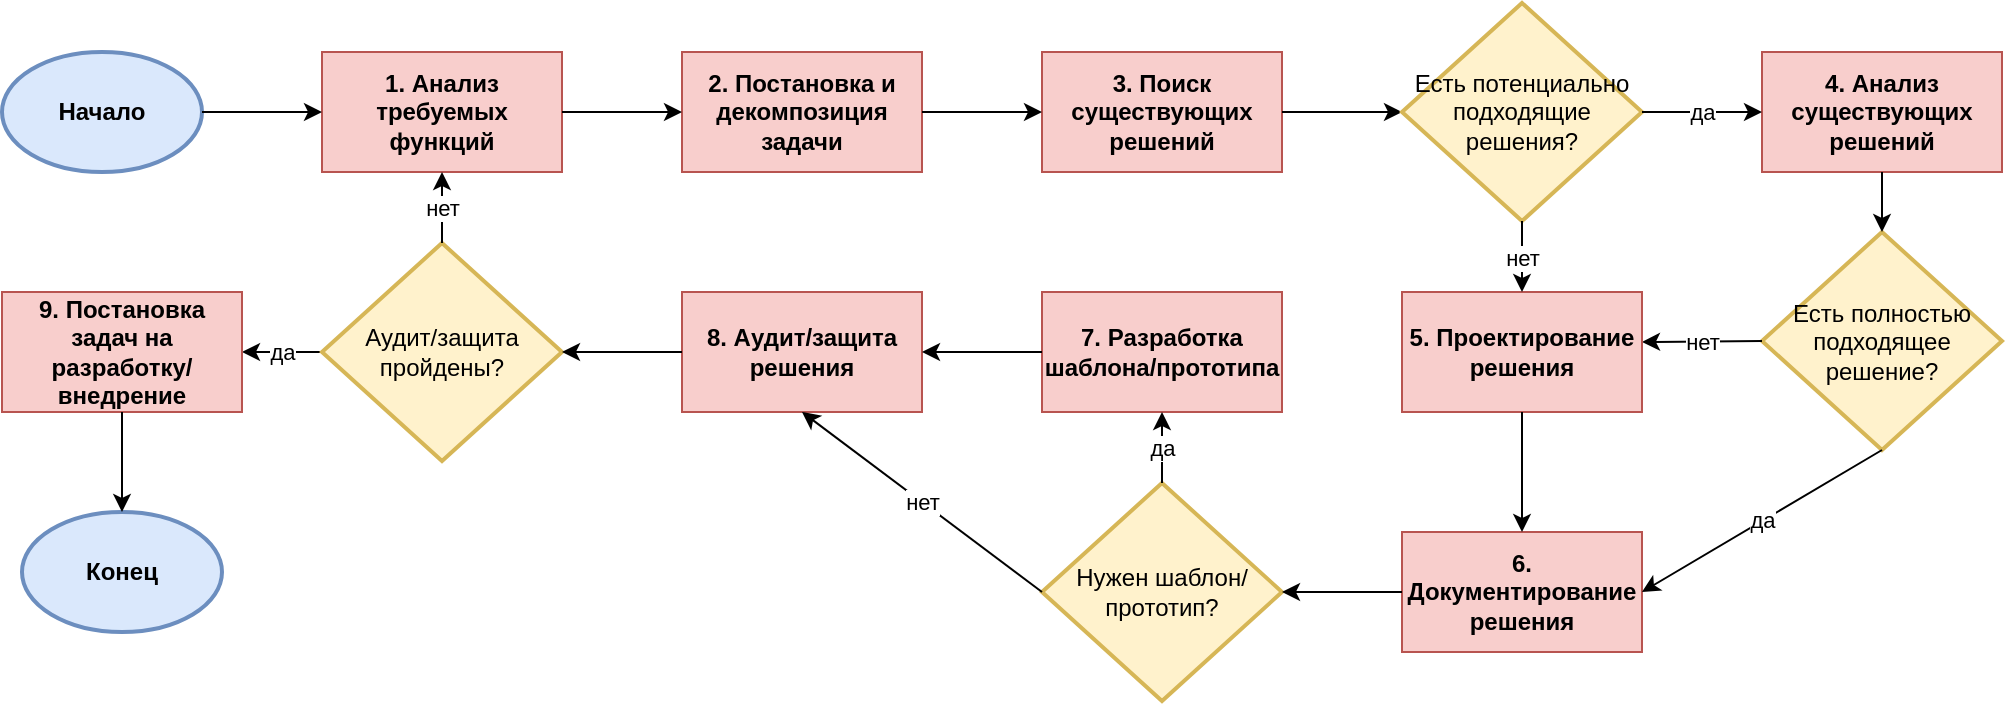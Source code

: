 <mxfile version="18.0.1" type="device"><diagram id="ImRW0Lg9H48CuMVK5_SL" name="Страница 1"><mxGraphModel dx="1038" dy="1818" grid="1" gridSize="10" guides="1" tooltips="1" connect="1" arrows="1" fold="1" page="1" pageScale="1" pageWidth="827" pageHeight="1169" math="0" shadow="0"><root><mxCell id="0"/><mxCell id="1" parent="0"/><mxCell id="Qw02jKB4uYlw4XKaaR8z-24" value="&lt;b&gt;Начало&lt;/b&gt;" style="strokeWidth=2;html=1;shape=mxgraph.flowchart.start_1;whiteSpace=wrap;fillColor=#dae8fc;strokeColor=#6c8ebf;" vertex="1" parent="1"><mxGeometry x="20" y="20" width="100" height="60" as="geometry"/></mxCell><mxCell id="Qw02jKB4uYlw4XKaaR8z-25" value="&lt;b&gt;1. Анализ требуемых функций&lt;/b&gt;" style="rounded=0;whiteSpace=wrap;html=1;fillColor=#f8cecc;strokeColor=#b85450;" vertex="1" parent="1"><mxGeometry x="180" y="20" width="120" height="60" as="geometry"/></mxCell><mxCell id="Qw02jKB4uYlw4XKaaR8z-26" value="&lt;b&gt;2. Постановка и декомпозиция задачи&lt;/b&gt;" style="rounded=0;whiteSpace=wrap;html=1;fillColor=#f8cecc;strokeColor=#b85450;" vertex="1" parent="1"><mxGeometry x="360" y="20" width="120" height="60" as="geometry"/></mxCell><mxCell id="Qw02jKB4uYlw4XKaaR8z-27" value="&lt;b&gt;3. Поиск существующих решений&lt;/b&gt;" style="rounded=0;whiteSpace=wrap;html=1;fillColor=#f8cecc;strokeColor=#b85450;" vertex="1" parent="1"><mxGeometry x="540" y="20" width="120" height="60" as="geometry"/></mxCell><mxCell id="Qw02jKB4uYlw4XKaaR8z-28" value="&lt;b&gt;4. Анализ существующих решений&lt;/b&gt;" style="rounded=0;whiteSpace=wrap;html=1;fillColor=#f8cecc;strokeColor=#b85450;" vertex="1" parent="1"><mxGeometry x="900" y="20" width="120" height="60" as="geometry"/></mxCell><mxCell id="Qw02jKB4uYlw4XKaaR8z-30" value="" style="endArrow=classic;html=1;rounded=0;exitX=1;exitY=0.5;exitDx=0;exitDy=0;" edge="1" parent="1" source="Qw02jKB4uYlw4XKaaR8z-25"><mxGeometry width="50" height="50" relative="1" as="geometry"><mxPoint x="330" y="230" as="sourcePoint"/><mxPoint x="360" y="50" as="targetPoint"/></mxGeometry></mxCell><mxCell id="Qw02jKB4uYlw4XKaaR8z-33" value="Есть полностью подходящее решение?" style="strokeWidth=2;html=1;shape=mxgraph.flowchart.decision;whiteSpace=wrap;fillColor=#fff2cc;strokeColor=#d6b656;" vertex="1" parent="1"><mxGeometry x="900" y="110" width="120" height="109" as="geometry"/></mxCell><mxCell id="Qw02jKB4uYlw4XKaaR8z-36" value="" style="endArrow=classic;html=1;rounded=0;exitX=1;exitY=0.5;exitDx=0;exitDy=0;entryX=0;entryY=0.5;entryDx=0;entryDy=0;" edge="1" parent="1" source="Qw02jKB4uYlw4XKaaR8z-26" target="Qw02jKB4uYlw4XKaaR8z-27"><mxGeometry width="50" height="50" relative="1" as="geometry"><mxPoint x="500" y="80" as="sourcePoint"/><mxPoint x="550" y="30" as="targetPoint"/></mxGeometry></mxCell><mxCell id="Qw02jKB4uYlw4XKaaR8z-37" value="" style="endArrow=classic;html=1;rounded=0;exitX=1;exitY=0.5;exitDx=0;exitDy=0;entryX=0;entryY=0.5;entryDx=0;entryDy=0;entryPerimeter=0;" edge="1" parent="1" source="Qw02jKB4uYlw4XKaaR8z-27" target="Qw02jKB4uYlw4XKaaR8z-62"><mxGeometry width="50" height="50" relative="1" as="geometry"><mxPoint x="670" y="70" as="sourcePoint"/><mxPoint x="700" y="50" as="targetPoint"/></mxGeometry></mxCell><mxCell id="Qw02jKB4uYlw4XKaaR8z-38" value="" style="endArrow=classic;html=1;rounded=0;exitX=0.5;exitY=1;exitDx=0;exitDy=0;entryX=0.5;entryY=0;entryDx=0;entryDy=0;entryPerimeter=0;" edge="1" parent="1" source="Qw02jKB4uYlw4XKaaR8z-28" target="Qw02jKB4uYlw4XKaaR8z-33"><mxGeometry width="50" height="50" relative="1" as="geometry"><mxPoint x="840" y="150" as="sourcePoint"/><mxPoint x="890" y="100" as="targetPoint"/></mxGeometry></mxCell><mxCell id="Qw02jKB4uYlw4XKaaR8z-39" value="&lt;b&gt;6. Документирование решения&lt;/b&gt;" style="rounded=0;whiteSpace=wrap;html=1;fillColor=#f8cecc;strokeColor=#b85450;" vertex="1" parent="1"><mxGeometry x="720" y="260" width="120" height="60" as="geometry"/></mxCell><mxCell id="Qw02jKB4uYlw4XKaaR8z-40" value="нет" style="endArrow=classic;html=1;rounded=0;exitX=0;exitY=0.5;exitDx=0;exitDy=0;exitPerimeter=0;" edge="1" parent="1" source="Qw02jKB4uYlw4XKaaR8z-33"><mxGeometry width="50" height="50" relative="1" as="geometry"><mxPoint x="840" y="130" as="sourcePoint"/><mxPoint x="840" y="165" as="targetPoint"/></mxGeometry></mxCell><mxCell id="Qw02jKB4uYlw4XKaaR8z-41" value="&lt;b&gt;5. Проектирование решения&lt;/b&gt;" style="rounded=0;whiteSpace=wrap;html=1;fillColor=#f8cecc;strokeColor=#b85450;" vertex="1" parent="1"><mxGeometry x="720" y="140" width="120" height="60" as="geometry"/></mxCell><mxCell id="Qw02jKB4uYlw4XKaaR8z-44" value="Нужен шаблон/прототип?" style="strokeWidth=2;html=1;shape=mxgraph.flowchart.decision;whiteSpace=wrap;fillColor=#fff2cc;strokeColor=#d6b656;" vertex="1" parent="1"><mxGeometry x="540" y="235.5" width="120" height="109" as="geometry"/></mxCell><mxCell id="Qw02jKB4uYlw4XKaaR8z-47" value="" style="endArrow=classic;html=1;rounded=0;exitX=0;exitY=0.5;exitDx=0;exitDy=0;entryX=1;entryY=0.5;entryDx=0;entryDy=0;entryPerimeter=0;" edge="1" parent="1" source="Qw02jKB4uYlw4XKaaR8z-39" target="Qw02jKB4uYlw4XKaaR8z-44"><mxGeometry width="50" height="50" relative="1" as="geometry"><mxPoint x="660" y="130" as="sourcePoint"/><mxPoint x="690" y="370" as="targetPoint"/></mxGeometry></mxCell><mxCell id="Qw02jKB4uYlw4XKaaR8z-48" value="&lt;b&gt;7. Разработка шаблона/прототипа&lt;/b&gt;" style="rounded=0;whiteSpace=wrap;html=1;fillColor=#f8cecc;strokeColor=#b85450;" vertex="1" parent="1"><mxGeometry x="540" y="140" width="120" height="60" as="geometry"/></mxCell><mxCell id="Qw02jKB4uYlw4XKaaR8z-50" value="&lt;b&gt;8. Аудит/защита решения&lt;/b&gt;" style="rounded=0;whiteSpace=wrap;html=1;fillColor=#f8cecc;strokeColor=#b85450;" vertex="1" parent="1"><mxGeometry x="360" y="140" width="120" height="60" as="geometry"/></mxCell><mxCell id="Qw02jKB4uYlw4XKaaR8z-51" value="" style="endArrow=classic;html=1;rounded=0;exitX=0;exitY=0.5;exitDx=0;exitDy=0;entryX=1;entryY=0.5;entryDx=0;entryDy=0;" edge="1" parent="1" source="Qw02jKB4uYlw4XKaaR8z-48" target="Qw02jKB4uYlw4XKaaR8z-50"><mxGeometry width="50" height="50" relative="1" as="geometry"><mxPoint x="460" y="220" as="sourcePoint"/><mxPoint x="510" y="170" as="targetPoint"/></mxGeometry></mxCell><mxCell id="Qw02jKB4uYlw4XKaaR8z-64" value="да" style="edgeStyle=orthogonalEdgeStyle;rounded=0;orthogonalLoop=1;jettySize=auto;html=1;" edge="1" parent="1" source="Qw02jKB4uYlw4XKaaR8z-53" target="Qw02jKB4uYlw4XKaaR8z-57"><mxGeometry relative="1" as="geometry"/></mxCell><mxCell id="Qw02jKB4uYlw4XKaaR8z-53" value="Аудит/защита пройдены?" style="strokeWidth=2;html=1;shape=mxgraph.flowchart.decision;whiteSpace=wrap;fillColor=#fff2cc;strokeColor=#d6b656;" vertex="1" parent="1"><mxGeometry x="180" y="115.5" width="120" height="109" as="geometry"/></mxCell><mxCell id="Qw02jKB4uYlw4XKaaR8z-54" value="" style="endArrow=classic;html=1;rounded=0;exitX=1;exitY=0.5;exitDx=0;exitDy=0;exitPerimeter=0;entryX=0;entryY=0.5;entryDx=0;entryDy=0;" edge="1" parent="1" source="Qw02jKB4uYlw4XKaaR8z-24" target="Qw02jKB4uYlw4XKaaR8z-25"><mxGeometry width="50" height="50" relative="1" as="geometry"><mxPoint x="130" y="10" as="sourcePoint"/><mxPoint x="180" y="-40" as="targetPoint"/></mxGeometry></mxCell><mxCell id="Qw02jKB4uYlw4XKaaR8z-55" value="" style="endArrow=classic;html=1;rounded=0;entryX=1;entryY=0.5;entryDx=0;entryDy=0;entryPerimeter=0;" edge="1" parent="1" target="Qw02jKB4uYlw4XKaaR8z-53"><mxGeometry width="50" height="50" relative="1" as="geometry"><mxPoint x="360" y="170" as="sourcePoint"/><mxPoint x="350" y="90" as="targetPoint"/></mxGeometry></mxCell><mxCell id="Qw02jKB4uYlw4XKaaR8z-56" value="нет" style="endArrow=classic;html=1;rounded=0;exitX=0.5;exitY=0;exitDx=0;exitDy=0;exitPerimeter=0;entryX=0.5;entryY=1;entryDx=0;entryDy=0;" edge="1" parent="1" source="Qw02jKB4uYlw4XKaaR8z-53" target="Qw02jKB4uYlw4XKaaR8z-25"><mxGeometry width="50" height="50" relative="1" as="geometry"><mxPoint x="300" y="120" as="sourcePoint"/><mxPoint x="420" y="60" as="targetPoint"/></mxGeometry></mxCell><mxCell id="Qw02jKB4uYlw4XKaaR8z-57" value="&lt;b&gt;9. Постановка задач на разработку/внедрение&lt;/b&gt;" style="rounded=0;whiteSpace=wrap;html=1;fillColor=#f8cecc;strokeColor=#b85450;" vertex="1" parent="1"><mxGeometry x="20" y="140" width="120" height="60" as="geometry"/></mxCell><mxCell id="Qw02jKB4uYlw4XKaaR8z-59" value="&lt;b&gt;Конец&lt;/b&gt;" style="strokeWidth=2;html=1;shape=mxgraph.flowchart.start_1;whiteSpace=wrap;fillColor=#dae8fc;strokeColor=#6c8ebf;" vertex="1" parent="1"><mxGeometry x="30" y="250" width="100" height="60" as="geometry"/></mxCell><mxCell id="Qw02jKB4uYlw4XKaaR8z-60" value="" style="endArrow=classic;html=1;rounded=0;exitX=0.5;exitY=1;exitDx=0;exitDy=0;entryX=0.5;entryY=0;entryDx=0;entryDy=0;entryPerimeter=0;" edge="1" parent="1" source="Qw02jKB4uYlw4XKaaR8z-57" target="Qw02jKB4uYlw4XKaaR8z-59"><mxGeometry width="50" height="50" relative="1" as="geometry"><mxPoint x="340" y="410" as="sourcePoint"/><mxPoint x="390" y="360" as="targetPoint"/></mxGeometry></mxCell><mxCell id="Qw02jKB4uYlw4XKaaR8z-62" value="Есть потенциально подходящие решения?" style="strokeWidth=2;html=1;shape=mxgraph.flowchart.decision;whiteSpace=wrap;fillColor=#fff2cc;strokeColor=#d6b656;" vertex="1" parent="1"><mxGeometry x="720" y="-4.5" width="120" height="109" as="geometry"/></mxCell><mxCell id="Qw02jKB4uYlw4XKaaR8z-65" value="да" style="endArrow=classic;html=1;rounded=0;entryX=0;entryY=0.5;entryDx=0;entryDy=0;" edge="1" parent="1" target="Qw02jKB4uYlw4XKaaR8z-28"><mxGeometry width="50" height="50" relative="1" as="geometry"><mxPoint x="840" y="50" as="sourcePoint"/><mxPoint x="890" as="targetPoint"/></mxGeometry></mxCell><mxCell id="Qw02jKB4uYlw4XKaaR8z-66" value="нет" style="endArrow=classic;html=1;rounded=0;exitX=0.5;exitY=1;exitDx=0;exitDy=0;exitPerimeter=0;entryX=0.5;entryY=0;entryDx=0;entryDy=0;" edge="1" parent="1" source="Qw02jKB4uYlw4XKaaR8z-62" target="Qw02jKB4uYlw4XKaaR8z-41"><mxGeometry width="50" height="50" relative="1" as="geometry"><mxPoint x="820" y="140" as="sourcePoint"/><mxPoint x="870" y="90" as="targetPoint"/></mxGeometry></mxCell><mxCell id="Qw02jKB4uYlw4XKaaR8z-68" value="да" style="endArrow=classic;html=1;rounded=0;exitX=0.5;exitY=1;exitDx=0;exitDy=0;exitPerimeter=0;entryX=1;entryY=0.5;entryDx=0;entryDy=0;" edge="1" parent="1" source="Qw02jKB4uYlw4XKaaR8z-33" target="Qw02jKB4uYlw4XKaaR8z-39"><mxGeometry width="50" height="50" relative="1" as="geometry"><mxPoint x="930" y="340" as="sourcePoint"/><mxPoint x="980" y="290" as="targetPoint"/></mxGeometry></mxCell><mxCell id="Qw02jKB4uYlw4XKaaR8z-69" value="да" style="endArrow=classic;html=1;rounded=0;exitX=0.5;exitY=0;exitDx=0;exitDy=0;exitPerimeter=0;entryX=0.5;entryY=1;entryDx=0;entryDy=0;" edge="1" parent="1" source="Qw02jKB4uYlw4XKaaR8z-44" target="Qw02jKB4uYlw4XKaaR8z-48"><mxGeometry width="50" height="50" relative="1" as="geometry"><mxPoint x="560" y="260" as="sourcePoint"/><mxPoint x="610" y="210" as="targetPoint"/></mxGeometry></mxCell><mxCell id="Qw02jKB4uYlw4XKaaR8z-70" value="" style="endArrow=classic;html=1;rounded=0;exitX=0.5;exitY=1;exitDx=0;exitDy=0;entryX=0.5;entryY=0;entryDx=0;entryDy=0;" edge="1" parent="1" source="Qw02jKB4uYlw4XKaaR8z-41" target="Qw02jKB4uYlw4XKaaR8z-39"><mxGeometry width="50" height="50" relative="1" as="geometry"><mxPoint x="770" y="260" as="sourcePoint"/><mxPoint x="820" y="210" as="targetPoint"/></mxGeometry></mxCell><mxCell id="Qw02jKB4uYlw4XKaaR8z-71" value="нет" style="endArrow=classic;html=1;rounded=0;exitX=0;exitY=0.5;exitDx=0;exitDy=0;exitPerimeter=0;entryX=0.5;entryY=1;entryDx=0;entryDy=0;" edge="1" parent="1" source="Qw02jKB4uYlw4XKaaR8z-44" target="Qw02jKB4uYlw4XKaaR8z-50"><mxGeometry width="50" height="50" relative="1" as="geometry"><mxPoint x="430" y="300" as="sourcePoint"/><mxPoint x="480" y="250" as="targetPoint"/></mxGeometry></mxCell></root></mxGraphModel></diagram></mxfile>